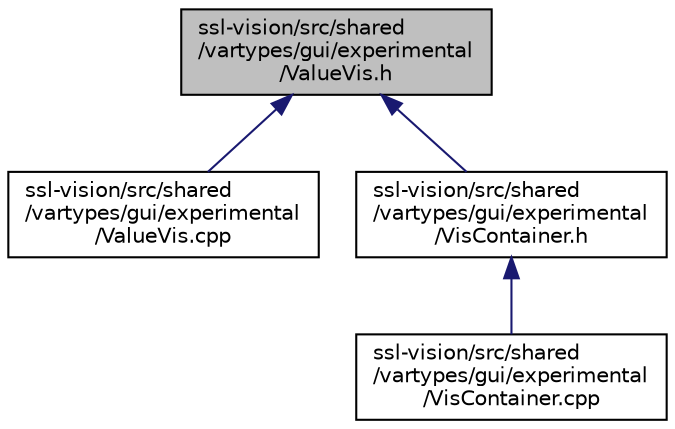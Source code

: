 digraph "ssl-vision/src/shared/vartypes/gui/experimental/ValueVis.h"
{
 // INTERACTIVE_SVG=YES
  edge [fontname="Helvetica",fontsize="10",labelfontname="Helvetica",labelfontsize="10"];
  node [fontname="Helvetica",fontsize="10",shape=record];
  Node1 [label="ssl-vision/src/shared\l/vartypes/gui/experimental\l/ValueVis.h",height=0.2,width=0.4,color="black", fillcolor="grey75", style="filled", fontcolor="black"];
  Node1 -> Node2 [dir="back",color="midnightblue",fontsize="10",style="solid",fontname="Helvetica"];
  Node2 [label="ssl-vision/src/shared\l/vartypes/gui/experimental\l/ValueVis.cpp",height=0.2,width=0.4,color="black", fillcolor="white", style="filled",URL="$da/dfa/_value_vis_8cpp.html",tooltip="C++ Implementation: ValueVis. "];
  Node1 -> Node3 [dir="back",color="midnightblue",fontsize="10",style="solid",fontname="Helvetica"];
  Node3 [label="ssl-vision/src/shared\l/vartypes/gui/experimental\l/VisContainer.h",height=0.2,width=0.4,color="black", fillcolor="white", style="filled",URL="$db/d9d/_vis_container_8h.html",tooltip="C++ Interface: VisContainer. "];
  Node3 -> Node4 [dir="back",color="midnightblue",fontsize="10",style="solid",fontname="Helvetica"];
  Node4 [label="ssl-vision/src/shared\l/vartypes/gui/experimental\l/VisContainer.cpp",height=0.2,width=0.4,color="black", fillcolor="white", style="filled",URL="$d6/d33/_vis_container_8cpp.html",tooltip="C++ Implementation: VisContainer. "];
}
